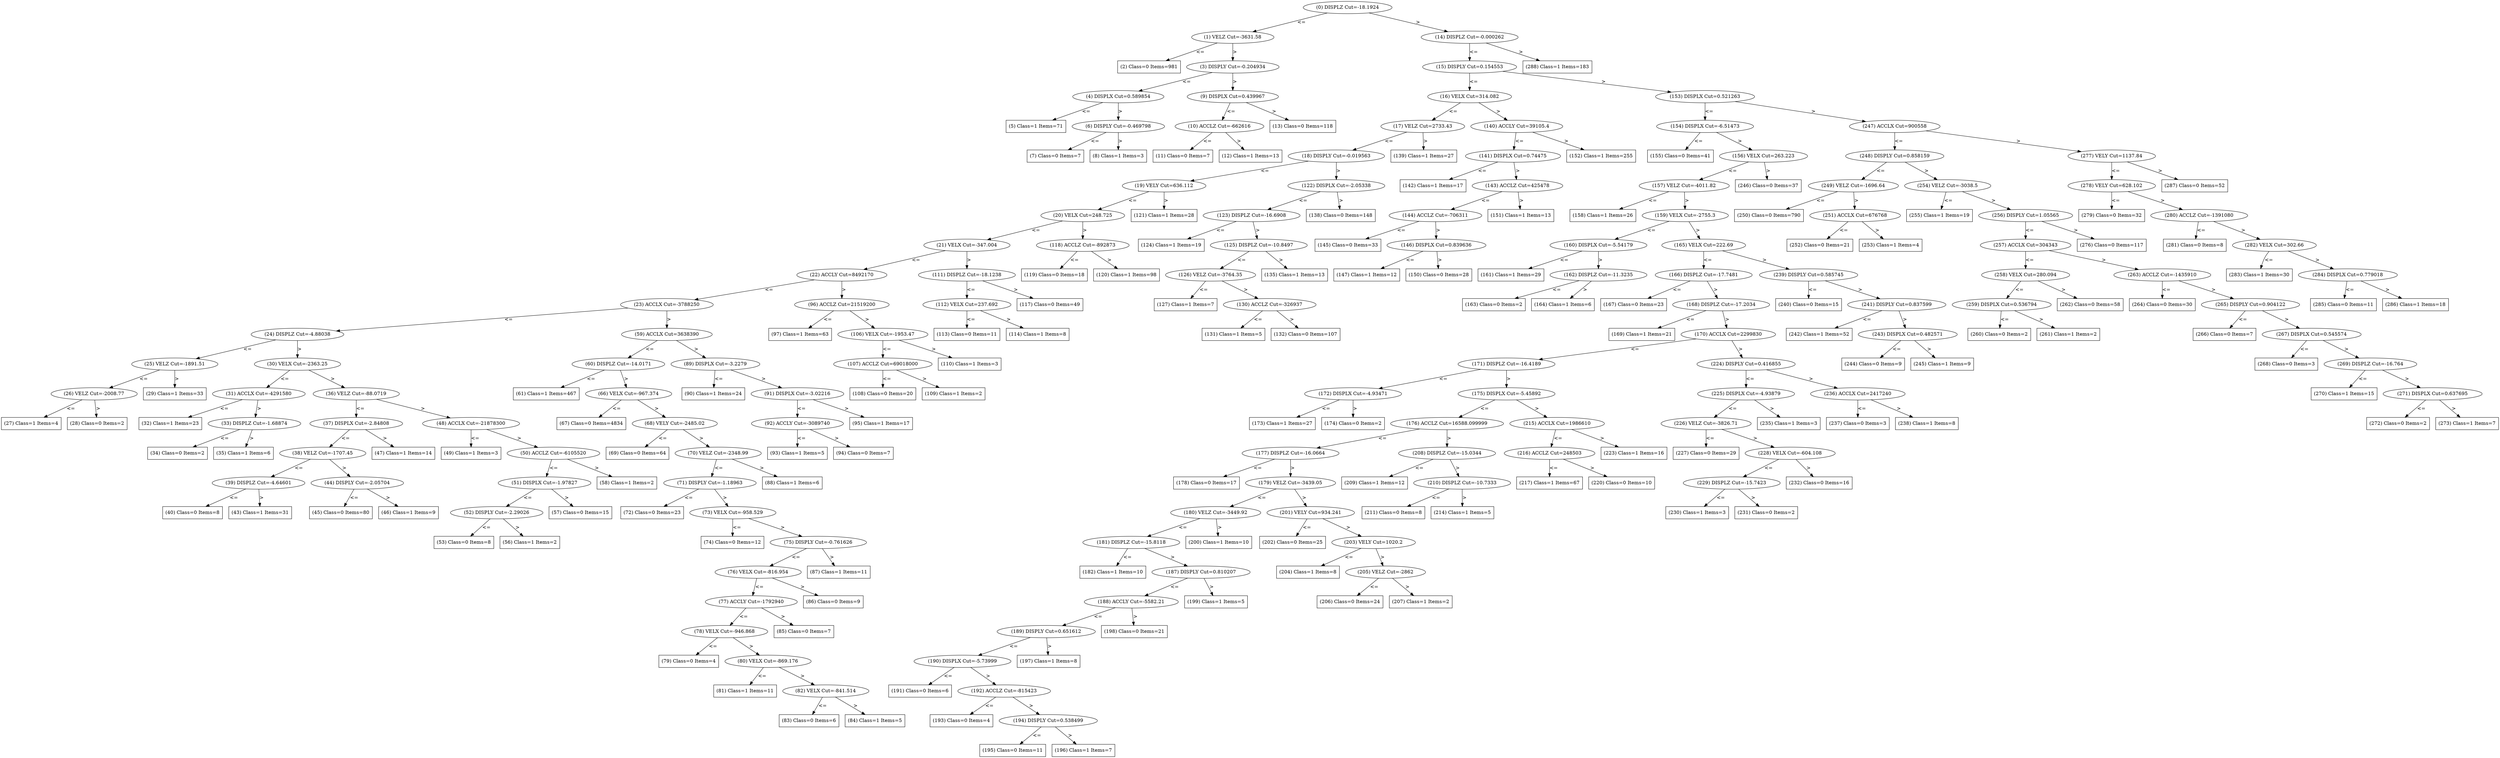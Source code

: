 digraph 3 {
    node [shape=ellipse]
    node [shape=ellipse]
    "(0) DISPLZ Cut=-18.1924" -> "(1) VELZ Cut=-3631.58" [label="<="]
    node [shape=ellipse]
    "(0) DISPLZ Cut=-18.1924" -> "(14) DISPLZ Cut=-0.000262" [label=">"]
    node [shape=box]
    "(1) VELZ Cut=-3631.58" -> "(2) Class=0 Items=981" [label="<="]
    node [shape=ellipse]
    "(1) VELZ Cut=-3631.58" -> "(3) DISPLY Cut=-0.204934" [label=">"]
    node [shape=ellipse]
    "(3) DISPLY Cut=-0.204934" -> "(4) DISPLX Cut=0.589854" [label="<="]
    node [shape=ellipse]
    "(3) DISPLY Cut=-0.204934" -> "(9) DISPLX Cut=0.439967" [label=">"]
    node [shape=box]
    "(4) DISPLX Cut=0.589854" -> "(5) Class=1 Items=71" [label="<="]
    node [shape=ellipse]
    "(4) DISPLX Cut=0.589854" -> "(6) DISPLY Cut=-0.469798" [label=">"]
    node [shape=box]
    "(6) DISPLY Cut=-0.469798" -> "(7) Class=0 Items=7" [label="<="]
    node [shape=box]
    "(6) DISPLY Cut=-0.469798" -> "(8) Class=1 Items=3" [label=">"]
    node [shape=ellipse]
    "(9) DISPLX Cut=0.439967" -> "(10) ACCLZ Cut=-662616" [label="<="]
    node [shape=box]
    "(9) DISPLX Cut=0.439967" -> "(13) Class=0 Items=118" [label=">"]
    node [shape=box]
    "(10) ACCLZ Cut=-662616" -> "(11) Class=0 Items=7" [label="<="]
    node [shape=box]
    "(10) ACCLZ Cut=-662616" -> "(12) Class=1 Items=13" [label=">"]
    node [shape=ellipse]
    "(14) DISPLZ Cut=-0.000262" -> "(15) DISPLY Cut=0.154553" [label="<="]
    node [shape=box]
    "(14) DISPLZ Cut=-0.000262" -> "(288) Class=1 Items=183" [label=">"]
    node [shape=ellipse]
    "(15) DISPLY Cut=0.154553" -> "(16) VELX Cut=314.082" [label="<="]
    node [shape=ellipse]
    "(15) DISPLY Cut=0.154553" -> "(153) DISPLX Cut=0.521263" [label=">"]
    node [shape=ellipse]
    "(16) VELX Cut=314.082" -> "(17) VELZ Cut=2733.43" [label="<="]
    node [shape=ellipse]
    "(16) VELX Cut=314.082" -> "(140) ACCLY Cut=39105.4" [label=">"]
    node [shape=ellipse]
    "(17) VELZ Cut=2733.43" -> "(18) DISPLY Cut=-0.019563" [label="<="]
    node [shape=box]
    "(17) VELZ Cut=2733.43" -> "(139) Class=1 Items=27" [label=">"]
    node [shape=ellipse]
    "(18) DISPLY Cut=-0.019563" -> "(19) VELY Cut=636.112" [label="<="]
    node [shape=ellipse]
    "(18) DISPLY Cut=-0.019563" -> "(122) DISPLX Cut=-2.05338" [label=">"]
    node [shape=ellipse]
    "(19) VELY Cut=636.112" -> "(20) VELX Cut=248.725" [label="<="]
    node [shape=box]
    "(19) VELY Cut=636.112" -> "(121) Class=1 Items=28" [label=">"]
    node [shape=ellipse]
    "(20) VELX Cut=248.725" -> "(21) VELX Cut=-347.004" [label="<="]
    node [shape=ellipse]
    "(20) VELX Cut=248.725" -> "(118) ACCLZ Cut=-892873" [label=">"]
    node [shape=ellipse]
    "(21) VELX Cut=-347.004" -> "(22) ACCLY Cut=8492170" [label="<="]
    node [shape=ellipse]
    "(21) VELX Cut=-347.004" -> "(111) DISPLZ Cut=-18.1238" [label=">"]
    node [shape=ellipse]
    "(22) ACCLY Cut=8492170" -> "(23) ACCLX Cut=-3788250" [label="<="]
    node [shape=ellipse]
    "(22) ACCLY Cut=8492170" -> "(96) ACCLZ Cut=21519200" [label=">"]
    node [shape=ellipse]
    "(23) ACCLX Cut=-3788250" -> "(24) DISPLZ Cut=-4.88038" [label="<="]
    node [shape=ellipse]
    "(23) ACCLX Cut=-3788250" -> "(59) ACCLX Cut=3638390" [label=">"]
    node [shape=ellipse]
    "(24) DISPLZ Cut=-4.88038" -> "(25) VELZ Cut=-1891.51" [label="<="]
    node [shape=ellipse]
    "(24) DISPLZ Cut=-4.88038" -> "(30) VELX Cut=-2363.25" [label=">"]
    node [shape=ellipse]
    "(25) VELZ Cut=-1891.51" -> "(26) VELZ Cut=-2008.77" [label="<="]
    node [shape=box]
    "(25) VELZ Cut=-1891.51" -> "(29) Class=1 Items=33" [label=">"]
    node [shape=box]
    "(26) VELZ Cut=-2008.77" -> "(27) Class=1 Items=4" [label="<="]
    node [shape=box]
    "(26) VELZ Cut=-2008.77" -> "(28) Class=0 Items=2" [label=">"]
    node [shape=ellipse]
    "(30) VELX Cut=-2363.25" -> "(31) ACCLX Cut=-4291580" [label="<="]
    node [shape=ellipse]
    "(30) VELX Cut=-2363.25" -> "(36) VELZ Cut=-88.0719" [label=">"]
    node [shape=box]
    "(31) ACCLX Cut=-4291580" -> "(32) Class=1 Items=23" [label="<="]
    node [shape=ellipse]
    "(31) ACCLX Cut=-4291580" -> "(33) DISPLZ Cut=-1.68874" [label=">"]
    node [shape=box]
    "(33) DISPLZ Cut=-1.68874" -> "(34) Class=0 Items=2" [label="<="]
    node [shape=box]
    "(33) DISPLZ Cut=-1.68874" -> "(35) Class=1 Items=6" [label=">"]
    node [shape=ellipse]
    "(36) VELZ Cut=-88.0719" -> "(37) DISPLX Cut=-2.84808" [label="<="]
    node [shape=ellipse]
    "(36) VELZ Cut=-88.0719" -> "(48) ACCLX Cut=-21878300" [label=">"]
    node [shape=ellipse]
    "(37) DISPLX Cut=-2.84808" -> "(38) VELZ Cut=-1707.45" [label="<="]
    node [shape=box]
    "(37) DISPLX Cut=-2.84808" -> "(47) Class=1 Items=14" [label=">"]
    node [shape=ellipse]
    "(38) VELZ Cut=-1707.45" -> "(39) DISPLZ Cut=-4.64601" [label="<="]
    node [shape=ellipse]
    "(38) VELZ Cut=-1707.45" -> "(44) DISPLY Cut=-2.05704" [label=">"]
    node [shape=box]
    "(39) DISPLZ Cut=-4.64601" -> "(40) Class=0 Items=8" [label="<="]
    node [shape=box]
    "(39) DISPLZ Cut=-4.64601" -> "(43) Class=1 Items=31" [label=">"]
    node [shape=box]
    "(44) DISPLY Cut=-2.05704" -> "(45) Class=0 Items=80" [label="<="]
    node [shape=box]
    "(44) DISPLY Cut=-2.05704" -> "(46) Class=1 Items=9" [label=">"]
    node [shape=box]
    "(48) ACCLX Cut=-21878300" -> "(49) Class=1 Items=3" [label="<="]
    node [shape=ellipse]
    "(48) ACCLX Cut=-21878300" -> "(50) ACCLZ Cut=-6105520" [label=">"]
    node [shape=ellipse]
    "(50) ACCLZ Cut=-6105520" -> "(51) DISPLX Cut=-1.97827" [label="<="]
    node [shape=box]
    "(50) ACCLZ Cut=-6105520" -> "(58) Class=1 Items=2" [label=">"]
    node [shape=ellipse]
    "(51) DISPLX Cut=-1.97827" -> "(52) DISPLY Cut=-2.29026" [label="<="]
    node [shape=box]
    "(51) DISPLX Cut=-1.97827" -> "(57) Class=0 Items=15" [label=">"]
    node [shape=box]
    "(52) DISPLY Cut=-2.29026" -> "(53) Class=0 Items=8" [label="<="]
    node [shape=box]
    "(52) DISPLY Cut=-2.29026" -> "(56) Class=1 Items=2" [label=">"]
    node [shape=ellipse]
    "(59) ACCLX Cut=3638390" -> "(60) DISPLZ Cut=-14.0171" [label="<="]
    node [shape=ellipse]
    "(59) ACCLX Cut=3638390" -> "(89) DISPLX Cut=-3.2279" [label=">"]
    node [shape=box]
    "(60) DISPLZ Cut=-14.0171" -> "(61) Class=1 Items=467" [label="<="]
    node [shape=ellipse]
    "(60) DISPLZ Cut=-14.0171" -> "(66) VELX Cut=-967.374" [label=">"]
    node [shape=box]
    "(66) VELX Cut=-967.374" -> "(67) Class=0 Items=4834" [label="<="]
    node [shape=ellipse]
    "(66) VELX Cut=-967.374" -> "(68) VELY Cut=-2485.02" [label=">"]
    node [shape=box]
    "(68) VELY Cut=-2485.02" -> "(69) Class=0 Items=64" [label="<="]
    node [shape=ellipse]
    "(68) VELY Cut=-2485.02" -> "(70) VELZ Cut=-2348.99" [label=">"]
    node [shape=ellipse]
    "(70) VELZ Cut=-2348.99" -> "(71) DISPLY Cut=-1.18963" [label="<="]
    node [shape=box]
    "(70) VELZ Cut=-2348.99" -> "(88) Class=1 Items=6" [label=">"]
    node [shape=box]
    "(71) DISPLY Cut=-1.18963" -> "(72) Class=0 Items=23" [label="<="]
    node [shape=ellipse]
    "(71) DISPLY Cut=-1.18963" -> "(73) VELX Cut=-958.529" [label=">"]
    node [shape=box]
    "(73) VELX Cut=-958.529" -> "(74) Class=0 Items=12" [label="<="]
    node [shape=ellipse]
    "(73) VELX Cut=-958.529" -> "(75) DISPLY Cut=-0.761626" [label=">"]
    node [shape=ellipse]
    "(75) DISPLY Cut=-0.761626" -> "(76) VELX Cut=-816.954" [label="<="]
    node [shape=box]
    "(75) DISPLY Cut=-0.761626" -> "(87) Class=1 Items=11" [label=">"]
    node [shape=ellipse]
    "(76) VELX Cut=-816.954" -> "(77) ACCLY Cut=-1792940" [label="<="]
    node [shape=box]
    "(76) VELX Cut=-816.954" -> "(86) Class=0 Items=9" [label=">"]
    node [shape=ellipse]
    "(77) ACCLY Cut=-1792940" -> "(78) VELX Cut=-946.868" [label="<="]
    node [shape=box]
    "(77) ACCLY Cut=-1792940" -> "(85) Class=0 Items=7" [label=">"]
    node [shape=box]
    "(78) VELX Cut=-946.868" -> "(79) Class=0 Items=4" [label="<="]
    node [shape=ellipse]
    "(78) VELX Cut=-946.868" -> "(80) VELX Cut=-869.176" [label=">"]
    node [shape=box]
    "(80) VELX Cut=-869.176" -> "(81) Class=1 Items=11" [label="<="]
    node [shape=ellipse]
    "(80) VELX Cut=-869.176" -> "(82) VELX Cut=-841.514" [label=">"]
    node [shape=box]
    "(82) VELX Cut=-841.514" -> "(83) Class=0 Items=6" [label="<="]
    node [shape=box]
    "(82) VELX Cut=-841.514" -> "(84) Class=1 Items=5" [label=">"]
    node [shape=box]
    "(89) DISPLX Cut=-3.2279" -> "(90) Class=1 Items=24" [label="<="]
    node [shape=ellipse]
    "(89) DISPLX Cut=-3.2279" -> "(91) DISPLX Cut=-3.02216" [label=">"]
    node [shape=ellipse]
    "(91) DISPLX Cut=-3.02216" -> "(92) ACCLY Cut=-3089740" [label="<="]
    node [shape=box]
    "(91) DISPLX Cut=-3.02216" -> "(95) Class=1 Items=17" [label=">"]
    node [shape=box]
    "(92) ACCLY Cut=-3089740" -> "(93) Class=1 Items=5" [label="<="]
    node [shape=box]
    "(92) ACCLY Cut=-3089740" -> "(94) Class=0 Items=7" [label=">"]
    node [shape=box]
    "(96) ACCLZ Cut=21519200" -> "(97) Class=1 Items=63" [label="<="]
    node [shape=ellipse]
    "(96) ACCLZ Cut=21519200" -> "(106) VELX Cut=-1953.47" [label=">"]
    node [shape=ellipse]
    "(106) VELX Cut=-1953.47" -> "(107) ACCLZ Cut=69018000" [label="<="]
    node [shape=box]
    "(106) VELX Cut=-1953.47" -> "(110) Class=1 Items=3" [label=">"]
    node [shape=box]
    "(107) ACCLZ Cut=69018000" -> "(108) Class=0 Items=20" [label="<="]
    node [shape=box]
    "(107) ACCLZ Cut=69018000" -> "(109) Class=1 Items=2" [label=">"]
    node [shape=ellipse]
    "(111) DISPLZ Cut=-18.1238" -> "(112) VELX Cut=237.692" [label="<="]
    node [shape=box]
    "(111) DISPLZ Cut=-18.1238" -> "(117) Class=0 Items=49" [label=">"]
    node [shape=box]
    "(112) VELX Cut=237.692" -> "(113) Class=0 Items=11" [label="<="]
    node [shape=box]
    "(112) VELX Cut=237.692" -> "(114) Class=1 Items=8" [label=">"]
    node [shape=box]
    "(118) ACCLZ Cut=-892873" -> "(119) Class=0 Items=18" [label="<="]
    node [shape=box]
    "(118) ACCLZ Cut=-892873" -> "(120) Class=1 Items=98" [label=">"]
    node [shape=ellipse]
    "(122) DISPLX Cut=-2.05338" -> "(123) DISPLZ Cut=-16.6908" [label="<="]
    node [shape=box]
    "(122) DISPLX Cut=-2.05338" -> "(138) Class=0 Items=148" [label=">"]
    node [shape=box]
    "(123) DISPLZ Cut=-16.6908" -> "(124) Class=1 Items=19" [label="<="]
    node [shape=ellipse]
    "(123) DISPLZ Cut=-16.6908" -> "(125) DISPLZ Cut=-10.8497" [label=">"]
    node [shape=ellipse]
    "(125) DISPLZ Cut=-10.8497" -> "(126) VELZ Cut=-3764.35" [label="<="]
    node [shape=box]
    "(125) DISPLZ Cut=-10.8497" -> "(135) Class=1 Items=13" [label=">"]
    node [shape=box]
    "(126) VELZ Cut=-3764.35" -> "(127) Class=1 Items=7" [label="<="]
    node [shape=ellipse]
    "(126) VELZ Cut=-3764.35" -> "(130) ACCLZ Cut=-326937" [label=">"]
    node [shape=box]
    "(130) ACCLZ Cut=-326937" -> "(131) Class=1 Items=5" [label="<="]
    node [shape=box]
    "(130) ACCLZ Cut=-326937" -> "(132) Class=0 Items=107" [label=">"]
    node [shape=ellipse]
    "(140) ACCLY Cut=39105.4" -> "(141) DISPLX Cut=0.74475" [label="<="]
    node [shape=box]
    "(140) ACCLY Cut=39105.4" -> "(152) Class=1 Items=255" [label=">"]
    node [shape=box]
    "(141) DISPLX Cut=0.74475" -> "(142) Class=1 Items=17" [label="<="]
    node [shape=ellipse]
    "(141) DISPLX Cut=0.74475" -> "(143) ACCLZ Cut=425478" [label=">"]
    node [shape=ellipse]
    "(143) ACCLZ Cut=425478" -> "(144) ACCLZ Cut=-706311" [label="<="]
    node [shape=box]
    "(143) ACCLZ Cut=425478" -> "(151) Class=1 Items=13" [label=">"]
    node [shape=box]
    "(144) ACCLZ Cut=-706311" -> "(145) Class=0 Items=33" [label="<="]
    node [shape=ellipse]
    "(144) ACCLZ Cut=-706311" -> "(146) DISPLX Cut=0.839636" [label=">"]
    node [shape=box]
    "(146) DISPLX Cut=0.839636" -> "(147) Class=1 Items=12" [label="<="]
    node [shape=box]
    "(146) DISPLX Cut=0.839636" -> "(150) Class=0 Items=28" [label=">"]
    node [shape=ellipse]
    "(153) DISPLX Cut=0.521263" -> "(154) DISPLX Cut=-6.51473" [label="<="]
    node [shape=ellipse]
    "(153) DISPLX Cut=0.521263" -> "(247) ACCLX Cut=900558" [label=">"]
    node [shape=box]
    "(154) DISPLX Cut=-6.51473" -> "(155) Class=0 Items=41" [label="<="]
    node [shape=ellipse]
    "(154) DISPLX Cut=-6.51473" -> "(156) VELX Cut=263.223" [label=">"]
    node [shape=ellipse]
    "(156) VELX Cut=263.223" -> "(157) VELZ Cut=-4011.82" [label="<="]
    node [shape=box]
    "(156) VELX Cut=263.223" -> "(246) Class=0 Items=37" [label=">"]
    node [shape=box]
    "(157) VELZ Cut=-4011.82" -> "(158) Class=1 Items=26" [label="<="]
    node [shape=ellipse]
    "(157) VELZ Cut=-4011.82" -> "(159) VELX Cut=-2755.3" [label=">"]
    node [shape=ellipse]
    "(159) VELX Cut=-2755.3" -> "(160) DISPLX Cut=-5.54179" [label="<="]
    node [shape=ellipse]
    "(159) VELX Cut=-2755.3" -> "(165) VELX Cut=222.69" [label=">"]
    node [shape=box]
    "(160) DISPLX Cut=-5.54179" -> "(161) Class=1 Items=29" [label="<="]
    node [shape=ellipse]
    "(160) DISPLX Cut=-5.54179" -> "(162) DISPLZ Cut=-11.3235" [label=">"]
    node [shape=box]
    "(162) DISPLZ Cut=-11.3235" -> "(163) Class=0 Items=2" [label="<="]
    node [shape=box]
    "(162) DISPLZ Cut=-11.3235" -> "(164) Class=1 Items=6" [label=">"]
    node [shape=ellipse]
    "(165) VELX Cut=222.69" -> "(166) DISPLZ Cut=-17.7481" [label="<="]
    node [shape=ellipse]
    "(165) VELX Cut=222.69" -> "(239) DISPLY Cut=0.585745" [label=">"]
    node [shape=box]
    "(166) DISPLZ Cut=-17.7481" -> "(167) Class=0 Items=23" [label="<="]
    node [shape=ellipse]
    "(166) DISPLZ Cut=-17.7481" -> "(168) DISPLZ Cut=-17.2034" [label=">"]
    node [shape=box]
    "(168) DISPLZ Cut=-17.2034" -> "(169) Class=1 Items=21" [label="<="]
    node [shape=ellipse]
    "(168) DISPLZ Cut=-17.2034" -> "(170) ACCLX Cut=2299830" [label=">"]
    node [shape=ellipse]
    "(170) ACCLX Cut=2299830" -> "(171) DISPLZ Cut=-16.4189" [label="<="]
    node [shape=ellipse]
    "(170) ACCLX Cut=2299830" -> "(224) DISPLY Cut=0.416855" [label=">"]
    node [shape=ellipse]
    "(171) DISPLZ Cut=-16.4189" -> "(172) DISPLX Cut=-4.93471" [label="<="]
    node [shape=ellipse]
    "(171) DISPLZ Cut=-16.4189" -> "(175) DISPLX Cut=-5.45892" [label=">"]
    node [shape=box]
    "(172) DISPLX Cut=-4.93471" -> "(173) Class=1 Items=27" [label="<="]
    node [shape=box]
    "(172) DISPLX Cut=-4.93471" -> "(174) Class=0 Items=2" [label=">"]
    node [shape=ellipse]
    "(175) DISPLX Cut=-5.45892" -> "(176) ACCLZ Cut=16588.099999" [label="<="]
    node [shape=ellipse]
    "(175) DISPLX Cut=-5.45892" -> "(215) ACCLX Cut=1986610" [label=">"]
    node [shape=ellipse]
    "(176) ACCLZ Cut=16588.099999" -> "(177) DISPLZ Cut=-16.0664" [label="<="]
    node [shape=ellipse]
    "(176) ACCLZ Cut=16588.099999" -> "(208) DISPLZ Cut=-15.0344" [label=">"]
    node [shape=box]
    "(177) DISPLZ Cut=-16.0664" -> "(178) Class=0 Items=17" [label="<="]
    node [shape=ellipse]
    "(177) DISPLZ Cut=-16.0664" -> "(179) VELZ Cut=-3439.05" [label=">"]
    node [shape=ellipse]
    "(179) VELZ Cut=-3439.05" -> "(180) VELZ Cut=-3449.92" [label="<="]
    node [shape=ellipse]
    "(179) VELZ Cut=-3439.05" -> "(201) VELY Cut=934.241" [label=">"]
    node [shape=ellipse]
    "(180) VELZ Cut=-3449.92" -> "(181) DISPLZ Cut=-15.8118" [label="<="]
    node [shape=box]
    "(180) VELZ Cut=-3449.92" -> "(200) Class=1 Items=10" [label=">"]
    node [shape=box]
    "(181) DISPLZ Cut=-15.8118" -> "(182) Class=1 Items=10" [label="<="]
    node [shape=ellipse]
    "(181) DISPLZ Cut=-15.8118" -> "(187) DISPLY Cut=0.810207" [label=">"]
    node [shape=ellipse]
    "(187) DISPLY Cut=0.810207" -> "(188) ACCLY Cut=-5582.21" [label="<="]
    node [shape=box]
    "(187) DISPLY Cut=0.810207" -> "(199) Class=1 Items=5" [label=">"]
    node [shape=ellipse]
    "(188) ACCLY Cut=-5582.21" -> "(189) DISPLY Cut=0.651612" [label="<="]
    node [shape=box]
    "(188) ACCLY Cut=-5582.21" -> "(198) Class=0 Items=21" [label=">"]
    node [shape=ellipse]
    "(189) DISPLY Cut=0.651612" -> "(190) DISPLX Cut=-5.73999" [label="<="]
    node [shape=box]
    "(189) DISPLY Cut=0.651612" -> "(197) Class=1 Items=8" [label=">"]
    node [shape=box]
    "(190) DISPLX Cut=-5.73999" -> "(191) Class=0 Items=6" [label="<="]
    node [shape=ellipse]
    "(190) DISPLX Cut=-5.73999" -> "(192) ACCLZ Cut=-815423" [label=">"]
    node [shape=box]
    "(192) ACCLZ Cut=-815423" -> "(193) Class=0 Items=4" [label="<="]
    node [shape=ellipse]
    "(192) ACCLZ Cut=-815423" -> "(194) DISPLY Cut=0.538499" [label=">"]
    node [shape=box]
    "(194) DISPLY Cut=0.538499" -> "(195) Class=0 Items=11" [label="<="]
    node [shape=box]
    "(194) DISPLY Cut=0.538499" -> "(196) Class=1 Items=7" [label=">"]
    node [shape=box]
    "(201) VELY Cut=934.241" -> "(202) Class=0 Items=25" [label="<="]
    node [shape=ellipse]
    "(201) VELY Cut=934.241" -> "(203) VELY Cut=1020.2" [label=">"]
    node [shape=box]
    "(203) VELY Cut=1020.2" -> "(204) Class=1 Items=8" [label="<="]
    node [shape=ellipse]
    "(203) VELY Cut=1020.2" -> "(205) VELZ Cut=-2862" [label=">"]
    node [shape=box]
    "(205) VELZ Cut=-2862" -> "(206) Class=0 Items=24" [label="<="]
    node [shape=box]
    "(205) VELZ Cut=-2862" -> "(207) Class=1 Items=2" [label=">"]
    node [shape=box]
    "(208) DISPLZ Cut=-15.0344" -> "(209) Class=1 Items=12" [label="<="]
    node [shape=ellipse]
    "(208) DISPLZ Cut=-15.0344" -> "(210) DISPLZ Cut=-10.7333" [label=">"]
    node [shape=box]
    "(210) DISPLZ Cut=-10.7333" -> "(211) Class=0 Items=8" [label="<="]
    node [shape=box]
    "(210) DISPLZ Cut=-10.7333" -> "(214) Class=1 Items=5" [label=">"]
    node [shape=ellipse]
    "(215) ACCLX Cut=1986610" -> "(216) ACCLZ Cut=248503" [label="<="]
    node [shape=box]
    "(215) ACCLX Cut=1986610" -> "(223) Class=1 Items=16" [label=">"]
    node [shape=box]
    "(216) ACCLZ Cut=248503" -> "(217) Class=1 Items=67" [label="<="]
    node [shape=box]
    "(216) ACCLZ Cut=248503" -> "(220) Class=0 Items=10" [label=">"]
    node [shape=ellipse]
    "(224) DISPLY Cut=0.416855" -> "(225) DISPLX Cut=-4.93879" [label="<="]
    node [shape=ellipse]
    "(224) DISPLY Cut=0.416855" -> "(236) ACCLX Cut=2417240" [label=">"]
    node [shape=ellipse]
    "(225) DISPLX Cut=-4.93879" -> "(226) VELZ Cut=-3826.71" [label="<="]
    node [shape=box]
    "(225) DISPLX Cut=-4.93879" -> "(235) Class=1 Items=3" [label=">"]
    node [shape=box]
    "(226) VELZ Cut=-3826.71" -> "(227) Class=0 Items=29" [label="<="]
    node [shape=ellipse]
    "(226) VELZ Cut=-3826.71" -> "(228) VELX Cut=-604.108" [label=">"]
    node [shape=ellipse]
    "(228) VELX Cut=-604.108" -> "(229) DISPLZ Cut=-15.7423" [label="<="]
    node [shape=box]
    "(228) VELX Cut=-604.108" -> "(232) Class=0 Items=16" [label=">"]
    node [shape=box]
    "(229) DISPLZ Cut=-15.7423" -> "(230) Class=1 Items=3" [label="<="]
    node [shape=box]
    "(229) DISPLZ Cut=-15.7423" -> "(231) Class=0 Items=2" [label=">"]
    node [shape=box]
    "(236) ACCLX Cut=2417240" -> "(237) Class=0 Items=3" [label="<="]
    node [shape=box]
    "(236) ACCLX Cut=2417240" -> "(238) Class=1 Items=8" [label=">"]
    node [shape=box]
    "(239) DISPLY Cut=0.585745" -> "(240) Class=0 Items=15" [label="<="]
    node [shape=ellipse]
    "(239) DISPLY Cut=0.585745" -> "(241) DISPLY Cut=0.837599" [label=">"]
    node [shape=box]
    "(241) DISPLY Cut=0.837599" -> "(242) Class=1 Items=52" [label="<="]
    node [shape=ellipse]
    "(241) DISPLY Cut=0.837599" -> "(243) DISPLX Cut=0.482571" [label=">"]
    node [shape=box]
    "(243) DISPLX Cut=0.482571" -> "(244) Class=0 Items=9" [label="<="]
    node [shape=box]
    "(243) DISPLX Cut=0.482571" -> "(245) Class=1 Items=9" [label=">"]
    node [shape=ellipse]
    "(247) ACCLX Cut=900558" -> "(248) DISPLY Cut=0.858159" [label="<="]
    node [shape=ellipse]
    "(247) ACCLX Cut=900558" -> "(277) VELY Cut=1137.84" [label=">"]
    node [shape=ellipse]
    "(248) DISPLY Cut=0.858159" -> "(249) VELZ Cut=-1696.64" [label="<="]
    node [shape=ellipse]
    "(248) DISPLY Cut=0.858159" -> "(254) VELZ Cut=-3038.5" [label=">"]
    node [shape=box]
    "(249) VELZ Cut=-1696.64" -> "(250) Class=0 Items=790" [label="<="]
    node [shape=ellipse]
    "(249) VELZ Cut=-1696.64" -> "(251) ACCLX Cut=676768" [label=">"]
    node [shape=box]
    "(251) ACCLX Cut=676768" -> "(252) Class=0 Items=21" [label="<="]
    node [shape=box]
    "(251) ACCLX Cut=676768" -> "(253) Class=1 Items=4" [label=">"]
    node [shape=box]
    "(254) VELZ Cut=-3038.5" -> "(255) Class=1 Items=19" [label="<="]
    node [shape=ellipse]
    "(254) VELZ Cut=-3038.5" -> "(256) DISPLY Cut=1.05565" [label=">"]
    node [shape=ellipse]
    "(256) DISPLY Cut=1.05565" -> "(257) ACCLX Cut=304343" [label="<="]
    node [shape=box]
    "(256) DISPLY Cut=1.05565" -> "(276) Class=0 Items=117" [label=">"]
    node [shape=ellipse]
    "(257) ACCLX Cut=304343" -> "(258) VELX Cut=280.094" [label="<="]
    node [shape=ellipse]
    "(257) ACCLX Cut=304343" -> "(263) ACCLZ Cut=-1435910" [label=">"]
    node [shape=ellipse]
    "(258) VELX Cut=280.094" -> "(259) DISPLX Cut=0.536794" [label="<="]
    node [shape=box]
    "(258) VELX Cut=280.094" -> "(262) Class=0 Items=58" [label=">"]
    node [shape=box]
    "(259) DISPLX Cut=0.536794" -> "(260) Class=0 Items=2" [label="<="]
    node [shape=box]
    "(259) DISPLX Cut=0.536794" -> "(261) Class=1 Items=2" [label=">"]
    node [shape=box]
    "(263) ACCLZ Cut=-1435910" -> "(264) Class=0 Items=30" [label="<="]
    node [shape=ellipse]
    "(263) ACCLZ Cut=-1435910" -> "(265) DISPLY Cut=0.904122" [label=">"]
    node [shape=box]
    "(265) DISPLY Cut=0.904122" -> "(266) Class=0 Items=7" [label="<="]
    node [shape=ellipse]
    "(265) DISPLY Cut=0.904122" -> "(267) DISPLX Cut=0.545574" [label=">"]
    node [shape=box]
    "(267) DISPLX Cut=0.545574" -> "(268) Class=0 Items=3" [label="<="]
    node [shape=ellipse]
    "(267) DISPLX Cut=0.545574" -> "(269) DISPLZ Cut=-16.764" [label=">"]
    node [shape=box]
    "(269) DISPLZ Cut=-16.764" -> "(270) Class=1 Items=15" [label="<="]
    node [shape=ellipse]
    "(269) DISPLZ Cut=-16.764" -> "(271) DISPLX Cut=0.637695" [label=">"]
    node [shape=box]
    "(271) DISPLX Cut=0.637695" -> "(272) Class=0 Items=2" [label="<="]
    node [shape=box]
    "(271) DISPLX Cut=0.637695" -> "(273) Class=1 Items=7" [label=">"]
    node [shape=ellipse]
    "(277) VELY Cut=1137.84" -> "(278) VELY Cut=628.102" [label="<="]
    node [shape=box]
    "(277) VELY Cut=1137.84" -> "(287) Class=0 Items=52" [label=">"]
    node [shape=box]
    "(278) VELY Cut=628.102" -> "(279) Class=0 Items=32" [label="<="]
    node [shape=ellipse]
    "(278) VELY Cut=628.102" -> "(280) ACCLZ Cut=-1391080" [label=">"]
    node [shape=box]
    "(280) ACCLZ Cut=-1391080" -> "(281) Class=0 Items=8" [label="<="]
    node [shape=ellipse]
    "(280) ACCLZ Cut=-1391080" -> "(282) VELX Cut=302.66" [label=">"]
    node [shape=box]
    "(282) VELX Cut=302.66" -> "(283) Class=1 Items=30" [label="<="]
    node [shape=ellipse]
    "(282) VELX Cut=302.66" -> "(284) DISPLX Cut=0.779018" [label=">"]
    node [shape=box]
    "(284) DISPLX Cut=0.779018" -> "(285) Class=0 Items=11" [label="<="]
    node [shape=box]
    "(284) DISPLX Cut=0.779018" -> "(286) Class=1 Items=18" [label=">"]
}
